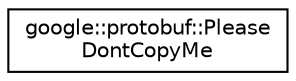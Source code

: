 digraph "类继承关系图"
{
 // LATEX_PDF_SIZE
  edge [fontname="Helvetica",fontsize="10",labelfontname="Helvetica",labelfontsize="10"];
  node [fontname="Helvetica",fontsize="10",shape=record];
  rankdir="LR";
  Node0 [label="google::protobuf::Please\lDontCopyMe",height=0.2,width=0.4,color="black", fillcolor="white", style="filled",URL="$classgoogle_1_1protobuf_1_1PleaseDontCopyMe.html",tooltip=" "];
}
